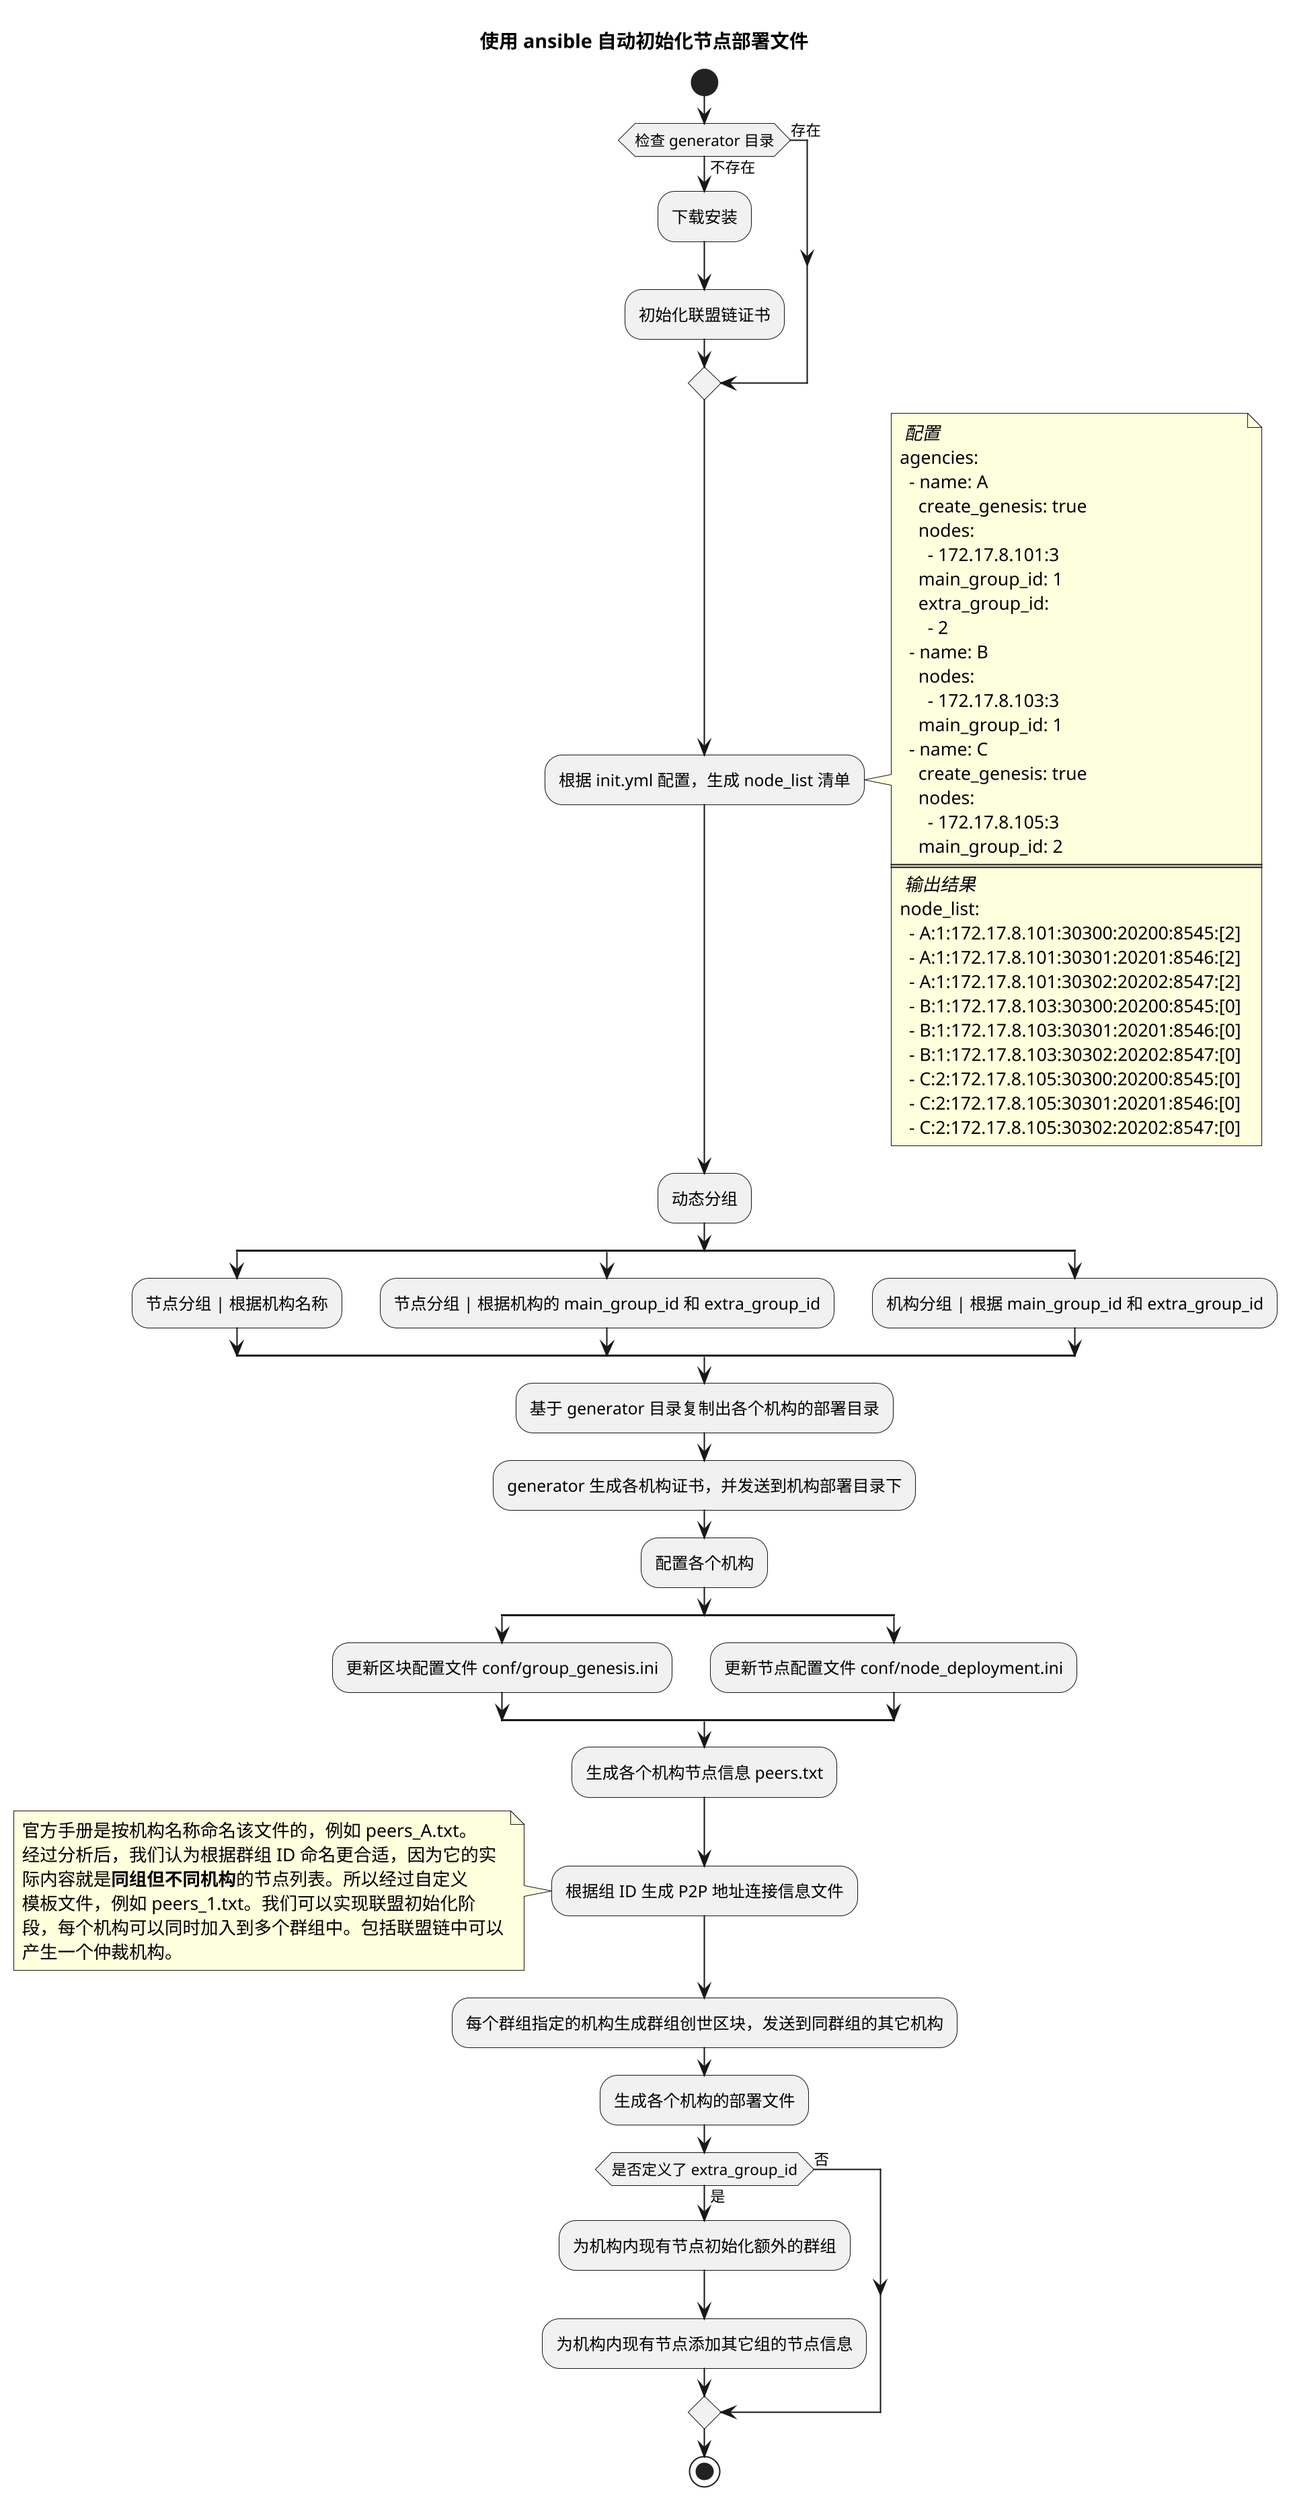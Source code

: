 @startuml

scale 1920 width

title 使用 ansible 自动初始化节点部署文件

start

if (检查 generator 目录) then (不存在)
  :下载安装;
  :初始化联盟链证书;
else (存在)
endif
:根据 init.yml 配置，生成 node_list 清单;
note right
  // 配置 //
  agencies:
    - name: A
      create_genesis: true
      nodes:
        - 172.17.8.101:3
      main_group_id: 1
      extra_group_id:
        - 2
    - name: B
      nodes:
        - 172.17.8.103:3
      main_group_id: 1
    - name: C
      create_genesis: true
      nodes:
        - 172.17.8.105:3
      main_group_id: 2
  ====
  // 输出结果 //
  node_list:
    - A:1:172.17.8.101:30300:20200:8545:[2]
    - A:1:172.17.8.101:30301:20201:8546:[2]
    - A:1:172.17.8.101:30302:20202:8547:[2]
    - B:1:172.17.8.103:30300:20200:8545:[0]
    - B:1:172.17.8.103:30301:20201:8546:[0]
    - B:1:172.17.8.103:30302:20202:8547:[0]
    - C:2:172.17.8.105:30300:20200:8545:[0]
    - C:2:172.17.8.105:30301:20201:8546:[0]
    - C:2:172.17.8.105:30302:20202:8547:[0]
end note

:动态分组;
split
  :节点分组 | 根据机构名称;
split again
  :节点分组 | 根据机构的 main_group_id 和 extra_group_id;
split again
  :机构分组 | 根据 main_group_id 和 extra_group_id;
end split

:基于 generator 目录复制出各个机构的部署目录;

:generator 生成各机构证书，并发送到机构部署目录下;

:配置各个机构;
split
  :更新区块配置文件 conf/group_genesis.ini;
split again
  :更新节点配置文件 conf/node_deployment.ini;
end split

:生成各个机构节点信息 peers.txt;

:根据组 ID 生成 P2P 地址连接信息文件;
note left
  官方手册是按机构名称命名该文件的，例如 peers_A.txt。
  经过分析后，我们认为根据群组 ID 命名更合适，因为它的实
  际内容就是**同组但不同机构**的节点列表。所以经过自定义
  模板文件，例如 peers_1.txt。我们可以实现联盟初始化阶
  段，每个机构可以同时加入到多个群组中。包括联盟链中可以
  产生一个仲裁机构。
end note

:每个群组指定的机构生成群组创世区块，发送到同群组的其它机构;

:生成各个机构的部署文件;
if (是否定义了 extra_group_id) then (是)
  :为机构内现有节点初始化额外的群组;
  :为机构内现有节点添加其它组的节点信息;
else (否)
endif

stop

@enduml
